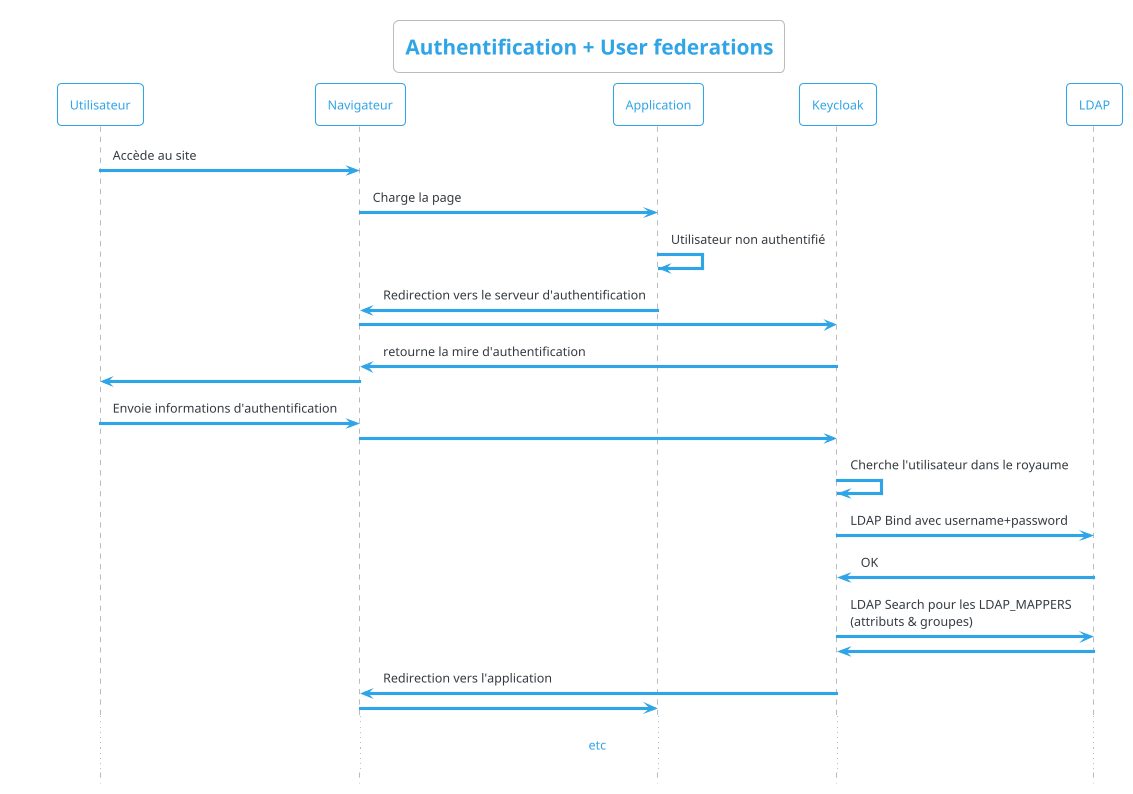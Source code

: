 @startuml

!theme cerulean-outline

hide footbox

title Authentification + User federations

Participant "Utilisateur" as EndUser
Participant "Navigateur" as Browser
Participant "Application" as RelyingParty
Participant "Keycloak" as OpenIdProvider
Participant "LDAP" as ldap1

EndUser -> Browser: Accède au site
Browser -> RelyingParty : Charge la page

RelyingParty -> RelyingParty : Utilisateur non authentifié
RelyingParty -> Browser: Redirection vers le serveur d'authentification

Browser -> OpenIdProvider:
OpenIdProvider -> Browser: retourne la mire d'authentification

Browser -> EndUser:

EndUser -> Browser: Envoie informations d'authentification
Browser -> OpenIdProvider:

OpenIdProvider -> OpenIdProvider: Cherche l'utilisateur dans le royaume

OpenIdProvider -> ldap1 : LDAP Bind avec username+password
ldap1 -> OpenIdProvider: OK
OpenIdProvider -> ldap1 : LDAP Search pour les LDAP_MAPPERS\n(attributs & groupes)
ldap1 -> OpenIdProvider:


OpenIdProvider -> Browser: Redirection vers l'application

Browser -> RelyingParty :

... etc ...
@enduml
